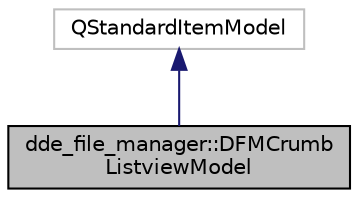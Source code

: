 digraph "dde_file_manager::DFMCrumbListviewModel"
{
  edge [fontname="Helvetica",fontsize="10",labelfontname="Helvetica",labelfontsize="10"];
  node [fontname="Helvetica",fontsize="10",shape=record];
  Node0 [label="dde_file_manager::DFMCrumb\lListviewModel",height=0.2,width=0.4,color="black", fillcolor="grey75", style="filled", fontcolor="black"];
  Node1 -> Node0 [dir="back",color="midnightblue",fontsize="10",style="solid",fontname="Helvetica"];
  Node1 [label="QStandardItemModel",height=0.2,width=0.4,color="grey75", fillcolor="white", style="filled"];
}
